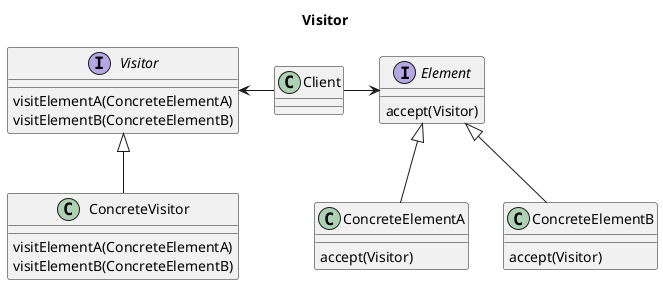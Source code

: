 # Ref https://copynull.tistory.com/146

@startuml
title Visitor

class Client
interface Visitor {
  visitElementA(ConcreteElementA)
  visitElementB(ConcreteElementB)
}
class ConcreteVisitor {
  visitElementA(ConcreteElementA)
  visitElementB(ConcreteElementB)
}

interface Element {
  accept(Visitor)
}
class ConcreteElementA {
  accept(Visitor)
}
class ConcreteElementB {
  accept(Visitor)
}

Visitor <- Client
Client -> Element
Visitor <|-- ConcreteVisitor
Element <|-- ConcreteElementA
Element <|-- ConcreteElementB

@enduml